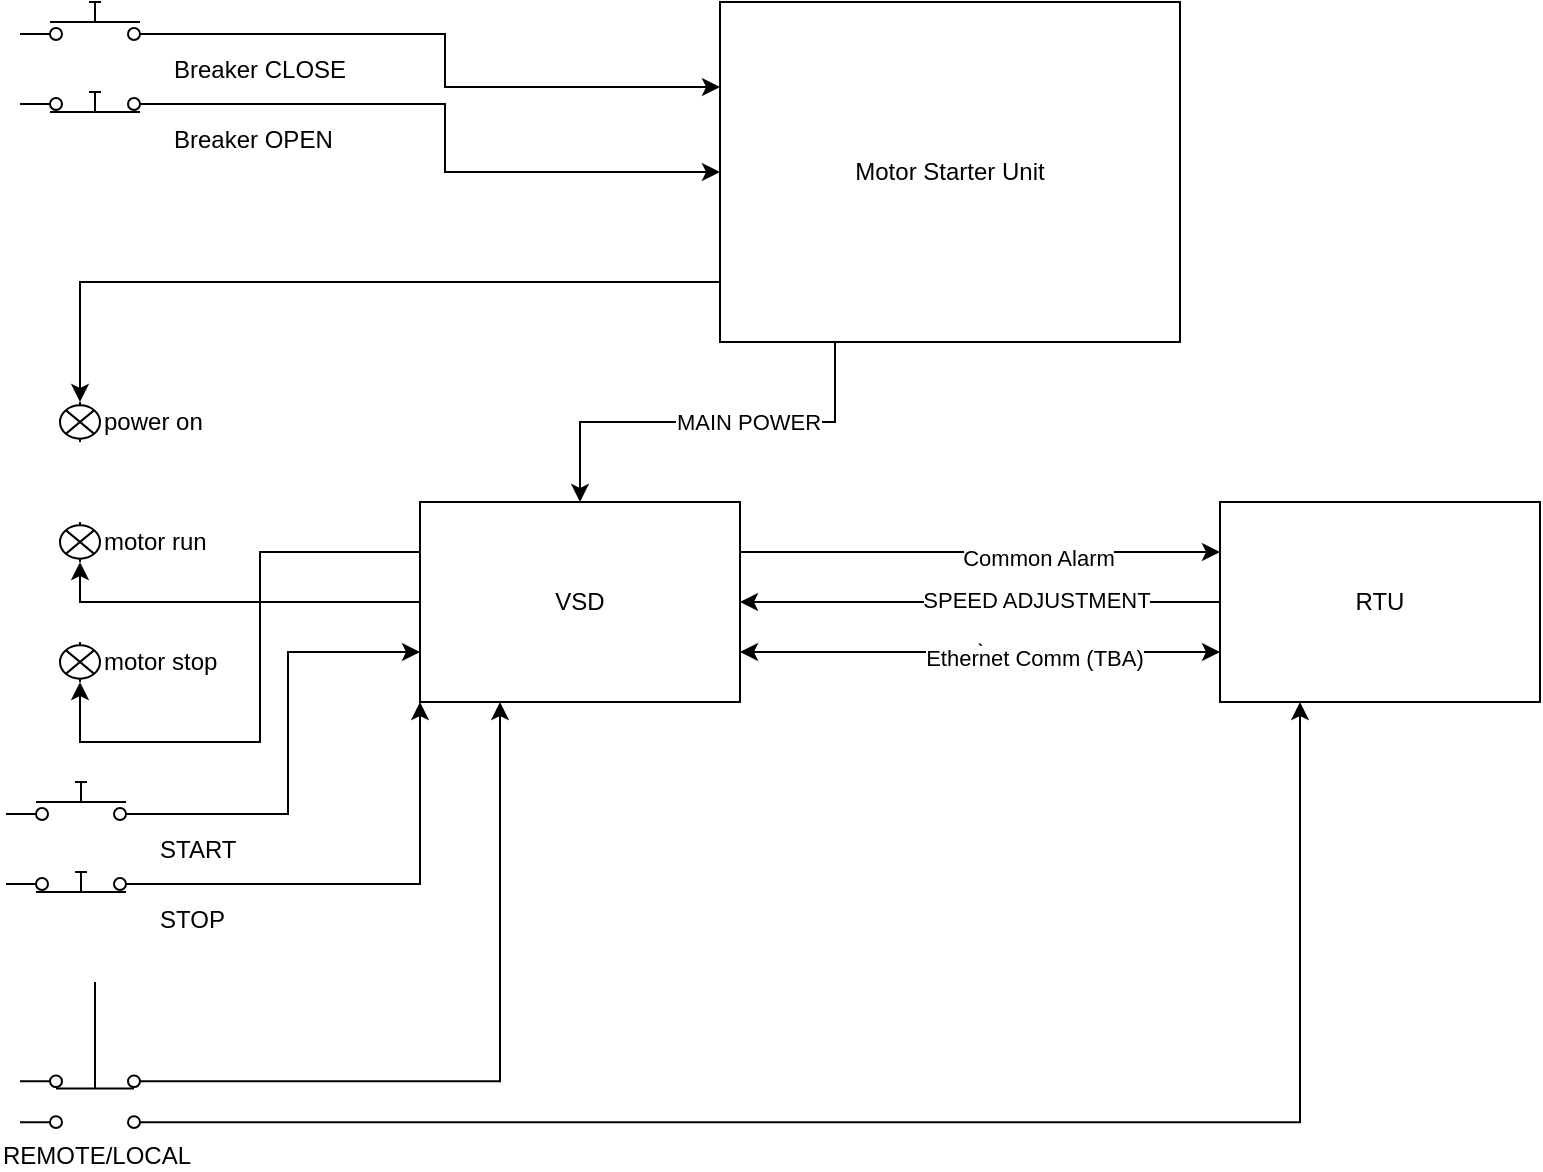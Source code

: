 <mxfile version="20.6.0" type="github">
  <diagram id="-7-_yMDWVOlgUUKrikDO" name="Page-1">
    <mxGraphModel dx="1334" dy="659" grid="1" gridSize="10" guides="1" tooltips="1" connect="1" arrows="1" fold="1" page="1" pageScale="1" pageWidth="827" pageHeight="1169" math="0" shadow="0">
      <root>
        <mxCell id="0" />
        <mxCell id="1" parent="0" />
        <mxCell id="vS3hwCO0zs0hUeMhxwUC-1" value="power on" style="pointerEvents=1;verticalLabelPosition=middle;shadow=0;dashed=0;align=left;html=1;verticalAlign=middle;shape=mxgraph.electrical.miscellaneous.light_bulb;direction=south;labelPosition=right;" parent="1" vertex="1">
          <mxGeometry x="50" y="350" width="20" height="20" as="geometry" />
        </mxCell>
        <mxCell id="vS3hwCO0zs0hUeMhxwUC-15" style="edgeStyle=orthogonalEdgeStyle;rounded=0;orthogonalLoop=1;jettySize=auto;html=1;exitX=0.25;exitY=1;exitDx=0;exitDy=0;entryX=0.5;entryY=0;entryDx=0;entryDy=0;" parent="1" source="vS3hwCO0zs0hUeMhxwUC-3" target="vS3hwCO0zs0hUeMhxwUC-9" edge="1">
          <mxGeometry relative="1" as="geometry" />
        </mxCell>
        <mxCell id="vS3hwCO0zs0hUeMhxwUC-16" value="MAIN POWER" style="edgeLabel;html=1;align=center;verticalAlign=middle;resizable=0;points=[];" parent="vS3hwCO0zs0hUeMhxwUC-15" vertex="1" connectable="0">
          <mxGeometry x="-0.195" relative="1" as="geometry">
            <mxPoint as="offset" />
          </mxGeometry>
        </mxCell>
        <mxCell id="vS3hwCO0zs0hUeMhxwUC-28" style="edgeStyle=orthogonalEdgeStyle;rounded=0;orthogonalLoop=1;jettySize=auto;html=1;exitX=0;exitY=0.75;exitDx=0;exitDy=0;entryX=0;entryY=0.5;entryDx=0;entryDy=0;entryPerimeter=0;" parent="1" source="vS3hwCO0zs0hUeMhxwUC-3" target="vS3hwCO0zs0hUeMhxwUC-1" edge="1">
          <mxGeometry relative="1" as="geometry">
            <Array as="points">
              <mxPoint x="380" y="290" />
              <mxPoint x="60" y="290" />
            </Array>
          </mxGeometry>
        </mxCell>
        <mxCell id="vS3hwCO0zs0hUeMhxwUC-3" value="Motor Starter Unit" style="rounded=0;whiteSpace=wrap;html=1;" parent="1" vertex="1">
          <mxGeometry x="380" y="150" width="230" height="170" as="geometry" />
        </mxCell>
        <mxCell id="vS3hwCO0zs0hUeMhxwUC-11" style="edgeStyle=orthogonalEdgeStyle;rounded=0;orthogonalLoop=1;jettySize=auto;html=1;exitX=1;exitY=0.25;exitDx=0;exitDy=0;entryX=0;entryY=0.25;entryDx=0;entryDy=0;" parent="1" source="vS3hwCO0zs0hUeMhxwUC-9" target="vS3hwCO0zs0hUeMhxwUC-10" edge="1">
          <mxGeometry relative="1" as="geometry" />
        </mxCell>
        <mxCell id="vS3hwCO0zs0hUeMhxwUC-14" value="Common Alarm" style="edgeLabel;html=1;align=center;verticalAlign=middle;resizable=0;points=[];" parent="vS3hwCO0zs0hUeMhxwUC-11" vertex="1" connectable="0">
          <mxGeometry x="0.242" y="-3" relative="1" as="geometry">
            <mxPoint as="offset" />
          </mxGeometry>
        </mxCell>
        <mxCell id="vS3hwCO0zs0hUeMhxwUC-9" value="VSD" style="rounded=0;whiteSpace=wrap;html=1;" parent="1" vertex="1">
          <mxGeometry x="230" y="400" width="160" height="100" as="geometry" />
        </mxCell>
        <mxCell id="vS3hwCO0zs0hUeMhxwUC-12" style="edgeStyle=orthogonalEdgeStyle;rounded=0;orthogonalLoop=1;jettySize=auto;html=1;exitX=0;exitY=0.5;exitDx=0;exitDy=0;entryX=1;entryY=0.5;entryDx=0;entryDy=0;" parent="1" source="vS3hwCO0zs0hUeMhxwUC-10" target="vS3hwCO0zs0hUeMhxwUC-9" edge="1">
          <mxGeometry relative="1" as="geometry" />
        </mxCell>
        <mxCell id="vS3hwCO0zs0hUeMhxwUC-13" value="SPEED ADJUSTMENT" style="edgeLabel;html=1;align=center;verticalAlign=middle;resizable=0;points=[];" parent="vS3hwCO0zs0hUeMhxwUC-12" vertex="1" connectable="0">
          <mxGeometry x="-0.229" y="-1" relative="1" as="geometry">
            <mxPoint as="offset" />
          </mxGeometry>
        </mxCell>
        <mxCell id="vS3hwCO0zs0hUeMhxwUC-31" value="`" style="edgeStyle=orthogonalEdgeStyle;rounded=0;orthogonalLoop=1;jettySize=auto;html=1;exitX=0;exitY=0.75;exitDx=0;exitDy=0;entryX=1;entryY=0.75;entryDx=0;entryDy=0;endArrow=classic;endFill=1;startArrow=classic;startFill=1;" parent="1" source="vS3hwCO0zs0hUeMhxwUC-10" target="vS3hwCO0zs0hUeMhxwUC-9" edge="1">
          <mxGeometry relative="1" as="geometry" />
        </mxCell>
        <mxCell id="vS3hwCO0zs0hUeMhxwUC-32" value="Ethernet Comm (TBA)" style="edgeLabel;html=1;align=center;verticalAlign=middle;resizable=0;points=[];" parent="vS3hwCO0zs0hUeMhxwUC-31" vertex="1" connectable="0">
          <mxGeometry x="-0.221" y="3" relative="1" as="geometry">
            <mxPoint as="offset" />
          </mxGeometry>
        </mxCell>
        <mxCell id="vS3hwCO0zs0hUeMhxwUC-10" value="RTU" style="rounded=0;whiteSpace=wrap;html=1;" parent="1" vertex="1">
          <mxGeometry x="630" y="400" width="160" height="100" as="geometry" />
        </mxCell>
        <mxCell id="vS3hwCO0zs0hUeMhxwUC-19" style="edgeStyle=orthogonalEdgeStyle;rounded=0;orthogonalLoop=1;jettySize=auto;html=1;exitX=0;exitY=0.25;exitDx=0;exitDy=0;entryX=1;entryY=0.5;entryDx=0;entryDy=0;entryPerimeter=0;" parent="1" source="vS3hwCO0zs0hUeMhxwUC-9" target="vS3hwCO0zs0hUeMhxwUC-17" edge="1">
          <mxGeometry relative="1" as="geometry" />
        </mxCell>
        <mxCell id="vS3hwCO0zs0hUeMhxwUC-17" value="motor run" style="pointerEvents=1;verticalLabelPosition=middle;shadow=0;dashed=0;align=left;html=1;verticalAlign=middle;shape=mxgraph.electrical.miscellaneous.light_bulb;direction=south;labelPosition=right;" parent="1" vertex="1">
          <mxGeometry x="50" y="410" width="20" height="20" as="geometry" />
        </mxCell>
        <mxCell id="vS3hwCO0zs0hUeMhxwUC-20" style="edgeStyle=orthogonalEdgeStyle;rounded=0;orthogonalLoop=1;jettySize=auto;html=1;exitX=0;exitY=0.5;exitDx=0;exitDy=0;entryX=1;entryY=0.5;entryDx=0;entryDy=0;entryPerimeter=0;" parent="1" source="vS3hwCO0zs0hUeMhxwUC-9" target="vS3hwCO0zs0hUeMhxwUC-18" edge="1">
          <mxGeometry relative="1" as="geometry" />
        </mxCell>
        <mxCell id="vS3hwCO0zs0hUeMhxwUC-18" value="motor stop" style="pointerEvents=1;verticalLabelPosition=middle;shadow=0;dashed=0;align=left;html=1;verticalAlign=middle;shape=mxgraph.electrical.miscellaneous.light_bulb;direction=south;labelPosition=right;" parent="1" vertex="1">
          <mxGeometry x="50" y="470" width="20" height="20" as="geometry" />
        </mxCell>
        <mxCell id="vS3hwCO0zs0hUeMhxwUC-25" style="edgeStyle=orthogonalEdgeStyle;rounded=0;orthogonalLoop=1;jettySize=auto;html=1;exitX=1;exitY=0.8;exitDx=0;exitDy=0;entryX=0;entryY=1;entryDx=0;entryDy=0;" parent="1" source="vS3hwCO0zs0hUeMhxwUC-22" target="vS3hwCO0zs0hUeMhxwUC-9" edge="1">
          <mxGeometry relative="1" as="geometry" />
        </mxCell>
        <mxCell id="vS3hwCO0zs0hUeMhxwUC-22" value="STOP" style="shape=mxgraph.electrical.electro-mechanical.pushbutton;aspect=fixed;elSwitchState=on;labelBackgroundColor=none;labelPosition=right;verticalLabelPosition=bottom;align=left;verticalAlign=top;" parent="1" vertex="1">
          <mxGeometry x="23" y="575" width="75" height="20" as="geometry" />
        </mxCell>
        <mxCell id="vS3hwCO0zs0hUeMhxwUC-24" style="edgeStyle=orthogonalEdgeStyle;rounded=0;orthogonalLoop=1;jettySize=auto;html=1;exitX=1;exitY=0.8;exitDx=0;exitDy=0;entryX=0;entryY=0.75;entryDx=0;entryDy=0;" parent="1" source="vS3hwCO0zs0hUeMhxwUC-23" target="vS3hwCO0zs0hUeMhxwUC-9" edge="1">
          <mxGeometry relative="1" as="geometry" />
        </mxCell>
        <mxCell id="vS3hwCO0zs0hUeMhxwUC-23" value="START" style="shape=mxgraph.electrical.electro-mechanical.pushbutton;aspect=fixed;elSwitchState=off;labelPosition=right;verticalLabelPosition=bottom;align=left;verticalAlign=top;" parent="1" vertex="1">
          <mxGeometry x="23" y="540" width="75" height="20" as="geometry" />
        </mxCell>
        <mxCell id="vS3hwCO0zs0hUeMhxwUC-29" style="edgeStyle=orthogonalEdgeStyle;rounded=0;orthogonalLoop=1;jettySize=auto;html=1;exitX=1;exitY=0.8;exitDx=0;exitDy=0;" parent="1" source="vS3hwCO0zs0hUeMhxwUC-26" target="vS3hwCO0zs0hUeMhxwUC-3" edge="1">
          <mxGeometry relative="1" as="geometry" />
        </mxCell>
        <mxCell id="vS3hwCO0zs0hUeMhxwUC-26" value="Breaker OPEN" style="shape=mxgraph.electrical.electro-mechanical.pushbutton;aspect=fixed;elSwitchState=on;labelBackgroundColor=none;labelPosition=right;verticalLabelPosition=bottom;align=left;verticalAlign=top;" parent="1" vertex="1">
          <mxGeometry x="30" y="185" width="75" height="20" as="geometry" />
        </mxCell>
        <mxCell id="vS3hwCO0zs0hUeMhxwUC-30" style="edgeStyle=orthogonalEdgeStyle;rounded=0;orthogonalLoop=1;jettySize=auto;html=1;exitX=1;exitY=0.8;exitDx=0;exitDy=0;entryX=0;entryY=0.25;entryDx=0;entryDy=0;" parent="1" source="vS3hwCO0zs0hUeMhxwUC-27" target="vS3hwCO0zs0hUeMhxwUC-3" edge="1">
          <mxGeometry relative="1" as="geometry" />
        </mxCell>
        <mxCell id="vS3hwCO0zs0hUeMhxwUC-27" value="Breaker CLOSE" style="shape=mxgraph.electrical.electro-mechanical.pushbutton;aspect=fixed;elSwitchState=off;labelPosition=right;verticalLabelPosition=bottom;align=left;verticalAlign=top;" parent="1" vertex="1">
          <mxGeometry x="30" y="150" width="75" height="20" as="geometry" />
        </mxCell>
        <mxCell id="vS3hwCO0zs0hUeMhxwUC-34" style="edgeStyle=orthogonalEdgeStyle;rounded=0;orthogonalLoop=1;jettySize=auto;html=1;exitX=1;exitY=0.68;exitDx=0;exitDy=0;entryX=0.25;entryY=1;entryDx=0;entryDy=0;startArrow=none;startFill=0;endArrow=classic;endFill=1;" parent="1" source="vS3hwCO0zs0hUeMhxwUC-33" target="vS3hwCO0zs0hUeMhxwUC-9" edge="1">
          <mxGeometry relative="1" as="geometry" />
        </mxCell>
        <mxCell id="vS3hwCO0zs0hUeMhxwUC-35" style="edgeStyle=orthogonalEdgeStyle;rounded=0;orthogonalLoop=1;jettySize=auto;html=1;exitX=1;exitY=0.96;exitDx=0;exitDy=0;entryX=0.25;entryY=1;entryDx=0;entryDy=0;startArrow=none;startFill=0;endArrow=classic;endFill=1;" parent="1" source="vS3hwCO0zs0hUeMhxwUC-33" target="vS3hwCO0zs0hUeMhxwUC-10" edge="1">
          <mxGeometry relative="1" as="geometry" />
        </mxCell>
        <mxCell id="vS3hwCO0zs0hUeMhxwUC-33" value="REMOTE/LOCAL" style="pointerEvents=1;verticalLabelPosition=bottom;shadow=0;dashed=0;align=center;html=1;verticalAlign=top;shape=mxgraph.electrical.electro-mechanical.pushbuttonTwoCircuitSwitch2;elSwitchState=1;labelBackgroundColor=none;" parent="1" vertex="1">
          <mxGeometry x="30" y="640" width="75" height="73" as="geometry" />
        </mxCell>
      </root>
    </mxGraphModel>
  </diagram>
</mxfile>
